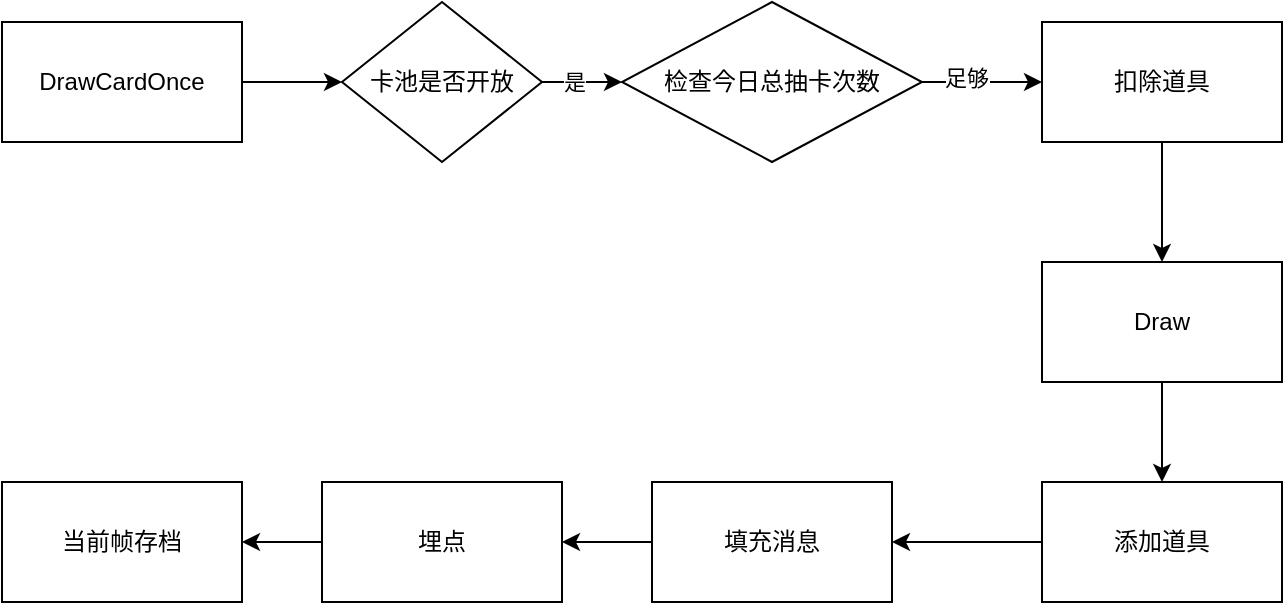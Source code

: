 <mxfile version="26.0.14">
  <diagram name="第 1 页" id="fMnlVaXsFUSDIGB9OUw1">
    <mxGraphModel dx="1434" dy="738" grid="1" gridSize="10" guides="1" tooltips="1" connect="1" arrows="1" fold="1" page="1" pageScale="1" pageWidth="827" pageHeight="1169" math="0" shadow="0">
      <root>
        <mxCell id="0" />
        <mxCell id="1" parent="0" />
        <mxCell id="M7822Svu9vLjhCwTLM9i-3" style="edgeStyle=orthogonalEdgeStyle;rounded=0;orthogonalLoop=1;jettySize=auto;html=1;exitX=1;exitY=0.5;exitDx=0;exitDy=0;entryX=0;entryY=0.5;entryDx=0;entryDy=0;" edge="1" parent="1" source="M7822Svu9vLjhCwTLM9i-1" target="M7822Svu9vLjhCwTLM9i-2">
          <mxGeometry relative="1" as="geometry" />
        </mxCell>
        <mxCell id="M7822Svu9vLjhCwTLM9i-1" value="DrawCardOnce" style="rounded=0;whiteSpace=wrap;html=1;" vertex="1" parent="1">
          <mxGeometry x="10" y="420" width="120" height="60" as="geometry" />
        </mxCell>
        <mxCell id="M7822Svu9vLjhCwTLM9i-5" value="" style="edgeStyle=orthogonalEdgeStyle;rounded=0;orthogonalLoop=1;jettySize=auto;html=1;" edge="1" parent="1" source="M7822Svu9vLjhCwTLM9i-2" target="M7822Svu9vLjhCwTLM9i-4">
          <mxGeometry relative="1" as="geometry" />
        </mxCell>
        <mxCell id="M7822Svu9vLjhCwTLM9i-6" value="是" style="edgeLabel;html=1;align=center;verticalAlign=middle;resizable=0;points=[];" vertex="1" connectable="0" parent="M7822Svu9vLjhCwTLM9i-5">
          <mxGeometry x="-0.2" relative="1" as="geometry">
            <mxPoint as="offset" />
          </mxGeometry>
        </mxCell>
        <mxCell id="M7822Svu9vLjhCwTLM9i-2" value="卡池是否开放" style="rhombus;whiteSpace=wrap;html=1;" vertex="1" parent="1">
          <mxGeometry x="180" y="410" width="100" height="80" as="geometry" />
        </mxCell>
        <mxCell id="M7822Svu9vLjhCwTLM9i-10" value="" style="edgeStyle=orthogonalEdgeStyle;rounded=0;orthogonalLoop=1;jettySize=auto;html=1;" edge="1" parent="1" source="M7822Svu9vLjhCwTLM9i-4" target="M7822Svu9vLjhCwTLM9i-9">
          <mxGeometry relative="1" as="geometry" />
        </mxCell>
        <mxCell id="M7822Svu9vLjhCwTLM9i-11" value="足够" style="edgeLabel;html=1;align=center;verticalAlign=middle;resizable=0;points=[];" vertex="1" connectable="0" parent="M7822Svu9vLjhCwTLM9i-10">
          <mxGeometry x="-0.267" y="2" relative="1" as="geometry">
            <mxPoint as="offset" />
          </mxGeometry>
        </mxCell>
        <mxCell id="M7822Svu9vLjhCwTLM9i-4" value="检查今日总抽卡次数" style="rhombus;whiteSpace=wrap;html=1;" vertex="1" parent="1">
          <mxGeometry x="320" y="410" width="150" height="80" as="geometry" />
        </mxCell>
        <mxCell id="M7822Svu9vLjhCwTLM9i-14" value="" style="edgeStyle=orthogonalEdgeStyle;rounded=0;orthogonalLoop=1;jettySize=auto;html=1;" edge="1" parent="1" source="M7822Svu9vLjhCwTLM9i-9" target="M7822Svu9vLjhCwTLM9i-13">
          <mxGeometry relative="1" as="geometry" />
        </mxCell>
        <mxCell id="M7822Svu9vLjhCwTLM9i-9" value="扣除道具" style="whiteSpace=wrap;html=1;" vertex="1" parent="1">
          <mxGeometry x="530" y="420" width="120" height="60" as="geometry" />
        </mxCell>
        <mxCell id="M7822Svu9vLjhCwTLM9i-16" value="" style="edgeStyle=orthogonalEdgeStyle;rounded=0;orthogonalLoop=1;jettySize=auto;html=1;" edge="1" parent="1" source="M7822Svu9vLjhCwTLM9i-13" target="M7822Svu9vLjhCwTLM9i-15">
          <mxGeometry relative="1" as="geometry" />
        </mxCell>
        <mxCell id="M7822Svu9vLjhCwTLM9i-13" value="Draw" style="whiteSpace=wrap;html=1;" vertex="1" parent="1">
          <mxGeometry x="530" y="540" width="120" height="60" as="geometry" />
        </mxCell>
        <mxCell id="M7822Svu9vLjhCwTLM9i-18" value="" style="edgeStyle=orthogonalEdgeStyle;rounded=0;orthogonalLoop=1;jettySize=auto;html=1;" edge="1" parent="1" source="M7822Svu9vLjhCwTLM9i-15" target="M7822Svu9vLjhCwTLM9i-17">
          <mxGeometry relative="1" as="geometry" />
        </mxCell>
        <mxCell id="M7822Svu9vLjhCwTLM9i-15" value="添加道具" style="whiteSpace=wrap;html=1;" vertex="1" parent="1">
          <mxGeometry x="530" y="650" width="120" height="60" as="geometry" />
        </mxCell>
        <mxCell id="M7822Svu9vLjhCwTLM9i-20" value="" style="edgeStyle=orthogonalEdgeStyle;rounded=0;orthogonalLoop=1;jettySize=auto;html=1;" edge="1" parent="1" source="M7822Svu9vLjhCwTLM9i-17" target="M7822Svu9vLjhCwTLM9i-19">
          <mxGeometry relative="1" as="geometry" />
        </mxCell>
        <mxCell id="M7822Svu9vLjhCwTLM9i-17" value="填充消息" style="whiteSpace=wrap;html=1;" vertex="1" parent="1">
          <mxGeometry x="335" y="650" width="120" height="60" as="geometry" />
        </mxCell>
        <mxCell id="M7822Svu9vLjhCwTLM9i-22" value="" style="edgeStyle=orthogonalEdgeStyle;rounded=0;orthogonalLoop=1;jettySize=auto;html=1;" edge="1" parent="1" source="M7822Svu9vLjhCwTLM9i-19" target="M7822Svu9vLjhCwTLM9i-21">
          <mxGeometry relative="1" as="geometry" />
        </mxCell>
        <mxCell id="M7822Svu9vLjhCwTLM9i-19" value="埋点" style="whiteSpace=wrap;html=1;" vertex="1" parent="1">
          <mxGeometry x="170" y="650" width="120" height="60" as="geometry" />
        </mxCell>
        <mxCell id="M7822Svu9vLjhCwTLM9i-21" value="当前帧存档" style="whiteSpace=wrap;html=1;" vertex="1" parent="1">
          <mxGeometry x="10" y="650" width="120" height="60" as="geometry" />
        </mxCell>
      </root>
    </mxGraphModel>
  </diagram>
</mxfile>
